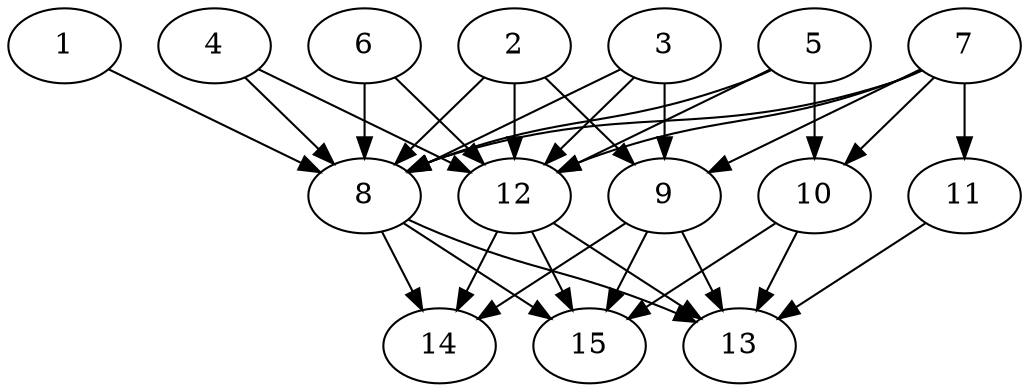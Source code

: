 // DAG automatically generated by daggen at Thu Oct  3 13:59:27 2019
// ./daggen --dot -n 15 --ccr 0.3 --fat 0.7 --regular 0.5 --density 0.9 --mindata 5242880 --maxdata 52428800 
digraph G {
  1 [size="41516373", alpha="0.16", expect_size="12454912"] 
  1 -> 8 [size ="12454912"]
  2 [size="120562347", alpha="0.06", expect_size="36168704"] 
  2 -> 8 [size ="36168704"]
  2 -> 9 [size ="36168704"]
  2 -> 12 [size ="36168704"]
  3 [size="103895040", alpha="0.07", expect_size="31168512"] 
  3 -> 8 [size ="31168512"]
  3 -> 9 [size ="31168512"]
  3 -> 12 [size ="31168512"]
  4 [size="137332053", alpha="0.11", expect_size="41199616"] 
  4 -> 8 [size ="41199616"]
  4 -> 12 [size ="41199616"]
  5 [size="60009813", alpha="0.07", expect_size="18002944"] 
  5 -> 8 [size ="18002944"]
  5 -> 10 [size ="18002944"]
  5 -> 12 [size ="18002944"]
  6 [size="80319147", alpha="0.07", expect_size="24095744"] 
  6 -> 8 [size ="24095744"]
  6 -> 12 [size ="24095744"]
  7 [size="170891947", alpha="0.04", expect_size="51267584"] 
  7 -> 8 [size ="51267584"]
  7 -> 9 [size ="51267584"]
  7 -> 10 [size ="51267584"]
  7 -> 11 [size ="51267584"]
  7 -> 12 [size ="51267584"]
  8 [size="91484160", alpha="0.15", expect_size="27445248"] 
  8 -> 13 [size ="27445248"]
  8 -> 14 [size ="27445248"]
  8 -> 15 [size ="27445248"]
  9 [size="164256427", alpha="0.12", expect_size="49276928"] 
  9 -> 13 [size ="49276928"]
  9 -> 14 [size ="49276928"]
  9 -> 15 [size ="49276928"]
  10 [size="94382080", alpha="0.19", expect_size="28314624"] 
  10 -> 13 [size ="28314624"]
  10 -> 15 [size ="28314624"]
  11 [size="136475307", alpha="0.08", expect_size="40942592"] 
  11 -> 13 [size ="40942592"]
  12 [size="103929173", alpha="0.15", expect_size="31178752"] 
  12 -> 13 [size ="31178752"]
  12 -> 14 [size ="31178752"]
  12 -> 15 [size ="31178752"]
  13 [size="154733227", alpha="0.15", expect_size="46419968"] 
  14 [size="49305600", alpha="0.15", expect_size="14791680"] 
  15 [size="139004587", alpha="0.11", expect_size="41701376"] 
}

